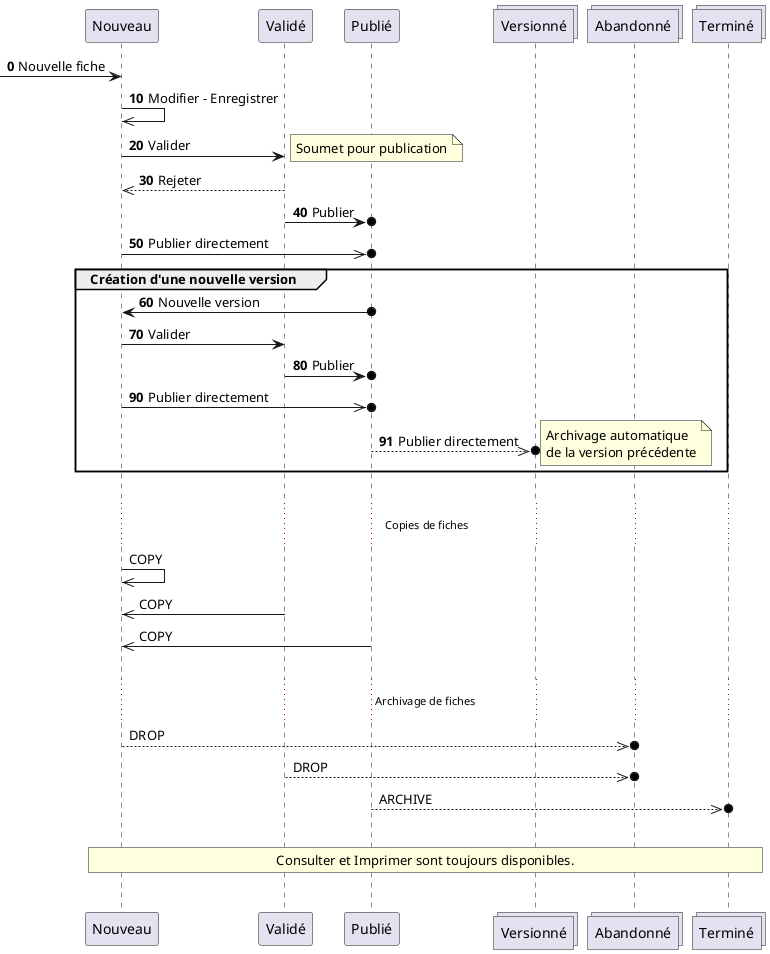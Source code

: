 uml-processing
@startuml
autonumber 0 10

participant CREATED as "Nouveau"
participant VALIDATED as "Validé"
participant FINISHED as "Publié"
collections A_REPLACED as "Versionné"
collections A_CANCELLED as "Abandonné"
collections A_FINAL as "Terminé"

[-> CREATED : Nouvelle fiche
CREATED ->> CREATED : Modifier - Enregistrer
CREATED -> VALIDATED : Valider
note right: Soumet pour publication
VALIDATED -->> CREATED : Rejeter
VALIDATED ->o FINISHED : Publier

CREATED ->>o FINISHED : Publier directement

group Création d'une nouvelle version
FINISHED o-> CREATED : Nouvelle version
CREATED -> VALIDATED : Valider
VALIDATED ->o FINISHED : Publier
autonumber stop
autonumber resume 1
CREATED ->>o FINISHED : Publier directement
FINISHED -->>o A_REPLACED : Publier directement
note right
Archivage automatique
de la version précédente
end note
end

autonumber stop

|||
... Copies de fiches...
CREATED ->> CREATED : COPY
VALIDATED ->> CREATED : COPY
FINISHED ->> CREATED : COPY

|||
...Archivage de fiches...
CREATED -->>o A_CANCELLED: DROP
VALIDATED -->>o A_CANCELLED: DROP
FINISHED -->>o A_FINAL : ARCHIVE

|||
rnote over CREATED, A_FINAL: Consulter et Imprimer sont toujours disponibles.
|||
@enduml
uml-processing

